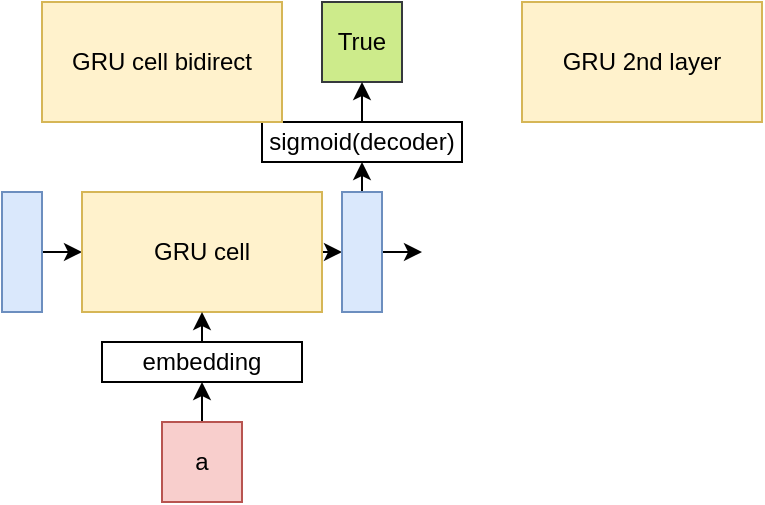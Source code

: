 <mxfile>
    <diagram id="IwJIAaqxOWz9wLtlpfXh" name="Page-1">
        <mxGraphModel dx="762" dy="557" grid="1" gridSize="10" guides="1" tooltips="1" connect="1" arrows="1" fold="1" page="1" pageScale="1" pageWidth="1169" pageHeight="827" math="0" shadow="0">
            <root>
                <mxCell id="0"/>
                <mxCell id="1" parent="0"/>
                <mxCell id="5" style="edgeStyle=none;html=1;exitX=0.5;exitY=1;exitDx=0;exitDy=0;" parent="1" source="3" target="4" edge="1">
                    <mxGeometry relative="1" as="geometry"/>
                </mxCell>
                <mxCell id="3" value="" style="rounded=0;whiteSpace=wrap;html=1;rotation=-90;fillColor=#dae8fc;strokeColor=#6c8ebf;" parent="1" vertex="1">
                    <mxGeometry x="140" y="215" width="60" height="20" as="geometry"/>
                </mxCell>
                <mxCell id="9" style="edgeStyle=none;html=1;" parent="1" source="4" target="13" edge="1">
                    <mxGeometry relative="1" as="geometry">
                        <mxPoint x="340" y="225" as="targetPoint"/>
                    </mxGeometry>
                </mxCell>
                <mxCell id="4" value="GRU cell" style="rounded=0;whiteSpace=wrap;html=1;fillColor=#fff2cc;strokeColor=#d6b656;" parent="1" vertex="1">
                    <mxGeometry x="200" y="195" width="120" height="60" as="geometry"/>
                </mxCell>
                <mxCell id="70" style="edgeStyle=none;html=1;exitX=0.5;exitY=0;exitDx=0;exitDy=0;" edge="1" parent="1" source="6" target="68">
                    <mxGeometry relative="1" as="geometry"/>
                </mxCell>
                <mxCell id="6" value="a" style="whiteSpace=wrap;html=1;aspect=fixed;fillColor=#f8cecc;strokeColor=#b85450;" parent="1" vertex="1">
                    <mxGeometry x="240" y="310" width="40" height="40" as="geometry"/>
                </mxCell>
                <mxCell id="11" value="True" style="whiteSpace=wrap;html=1;aspect=fixed;fillColor=#cdeb8b;strokeColor=#36393d;" parent="1" vertex="1">
                    <mxGeometry x="320" y="100" width="40" height="40" as="geometry"/>
                </mxCell>
                <mxCell id="36" style="edgeStyle=none;html=1;exitX=1;exitY=0.5;exitDx=0;exitDy=0;entryX=0.5;entryY=1;entryDx=0;entryDy=0;" parent="1" source="13" target="35" edge="1">
                    <mxGeometry relative="1" as="geometry"/>
                </mxCell>
                <mxCell id="65" style="edgeStyle=none;html=1;" parent="1" source="13" edge="1">
                    <mxGeometry relative="1" as="geometry">
                        <mxPoint x="370" y="225" as="targetPoint"/>
                    </mxGeometry>
                </mxCell>
                <mxCell id="13" value="" style="rounded=0;whiteSpace=wrap;html=1;rotation=-90;fillColor=#dae8fc;strokeColor=#6c8ebf;" parent="1" vertex="1">
                    <mxGeometry x="310" y="215" width="60" height="20" as="geometry"/>
                </mxCell>
                <mxCell id="37" style="edgeStyle=none;html=1;" parent="1" source="35" target="11" edge="1">
                    <mxGeometry relative="1" as="geometry"/>
                </mxCell>
                <mxCell id="35" value="sigmoid(decoder)" style="rounded=0;whiteSpace=wrap;html=1;rotation=0;" parent="1" vertex="1">
                    <mxGeometry x="290" y="160" width="100" height="20" as="geometry"/>
                </mxCell>
                <mxCell id="69" style="edgeStyle=none;html=1;" edge="1" parent="1" source="68" target="4">
                    <mxGeometry relative="1" as="geometry"/>
                </mxCell>
                <mxCell id="68" value="embedding" style="rounded=0;whiteSpace=wrap;html=1;rotation=0;" vertex="1" parent="1">
                    <mxGeometry x="210" y="270" width="100" height="20" as="geometry"/>
                </mxCell>
                <mxCell id="71" value="GRU cell bidirect" style="rounded=0;whiteSpace=wrap;html=1;fillColor=#fff2cc;strokeColor=#d6b656;" vertex="1" parent="1">
                    <mxGeometry x="180" y="100" width="120" height="60" as="geometry"/>
                </mxCell>
                <mxCell id="72" value="GRU 2nd layer" style="rounded=0;whiteSpace=wrap;html=1;fillColor=#fff2cc;strokeColor=#d6b656;" vertex="1" parent="1">
                    <mxGeometry x="420" y="100" width="120" height="60" as="geometry"/>
                </mxCell>
            </root>
        </mxGraphModel>
    </diagram>
</mxfile>